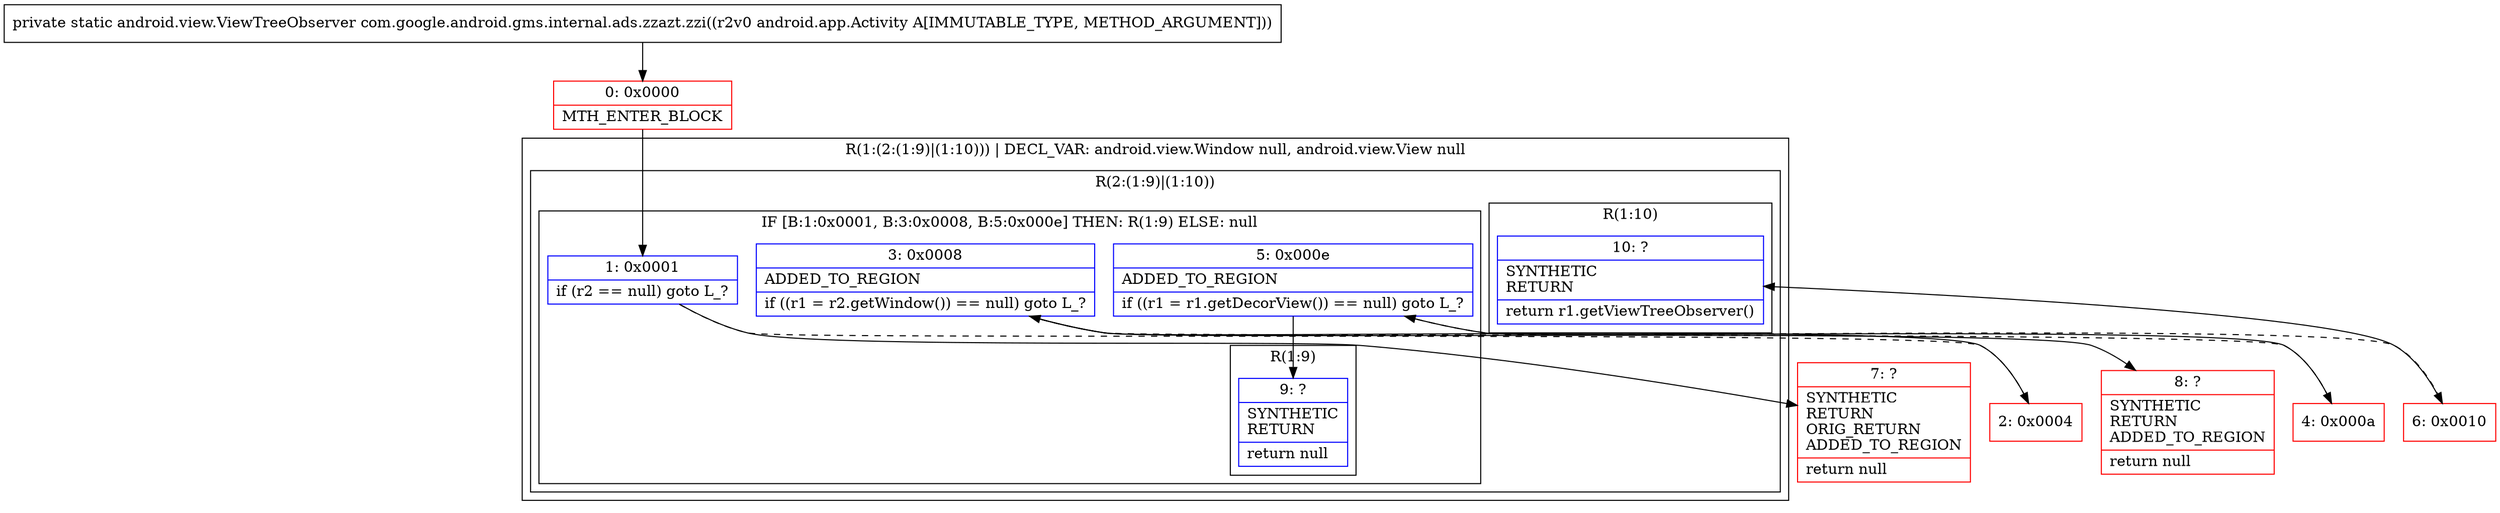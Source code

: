 digraph "CFG forcom.google.android.gms.internal.ads.zzazt.zzi(Landroid\/app\/Activity;)Landroid\/view\/ViewTreeObserver;" {
subgraph cluster_Region_144220821 {
label = "R(1:(2:(1:9)|(1:10))) | DECL_VAR: android.view.Window null, android.view.View null\l";
node [shape=record,color=blue];
subgraph cluster_Region_1871420996 {
label = "R(2:(1:9)|(1:10))";
node [shape=record,color=blue];
subgraph cluster_IfRegion_1102847356 {
label = "IF [B:1:0x0001, B:3:0x0008, B:5:0x000e] THEN: R(1:9) ELSE: null";
node [shape=record,color=blue];
Node_1 [shape=record,label="{1\:\ 0x0001|if (r2 == null) goto L_?\l}"];
Node_3 [shape=record,label="{3\:\ 0x0008|ADDED_TO_REGION\l|if ((r1 = r2.getWindow()) == null) goto L_?\l}"];
Node_5 [shape=record,label="{5\:\ 0x000e|ADDED_TO_REGION\l|if ((r1 = r1.getDecorView()) == null) goto L_?\l}"];
subgraph cluster_Region_819755441 {
label = "R(1:9)";
node [shape=record,color=blue];
Node_9 [shape=record,label="{9\:\ ?|SYNTHETIC\lRETURN\l|return null\l}"];
}
}
subgraph cluster_Region_2099116341 {
label = "R(1:10)";
node [shape=record,color=blue];
Node_10 [shape=record,label="{10\:\ ?|SYNTHETIC\lRETURN\l|return r1.getViewTreeObserver()\l}"];
}
}
}
Node_0 [shape=record,color=red,label="{0\:\ 0x0000|MTH_ENTER_BLOCK\l}"];
Node_2 [shape=record,color=red,label="{2\:\ 0x0004}"];
Node_4 [shape=record,color=red,label="{4\:\ 0x000a}"];
Node_6 [shape=record,color=red,label="{6\:\ 0x0010}"];
Node_7 [shape=record,color=red,label="{7\:\ ?|SYNTHETIC\lRETURN\lORIG_RETURN\lADDED_TO_REGION\l|return null\l}"];
Node_8 [shape=record,color=red,label="{8\:\ ?|SYNTHETIC\lRETURN\lADDED_TO_REGION\l|return null\l}"];
MethodNode[shape=record,label="{private static android.view.ViewTreeObserver com.google.android.gms.internal.ads.zzazt.zzi((r2v0 android.app.Activity A[IMMUTABLE_TYPE, METHOD_ARGUMENT])) }"];
MethodNode -> Node_0;
Node_1 -> Node_2[style=dashed];
Node_1 -> Node_7;
Node_3 -> Node_4[style=dashed];
Node_3 -> Node_8;
Node_5 -> Node_6[style=dashed];
Node_5 -> Node_9;
Node_0 -> Node_1;
Node_2 -> Node_3;
Node_4 -> Node_5;
Node_6 -> Node_10;
}

